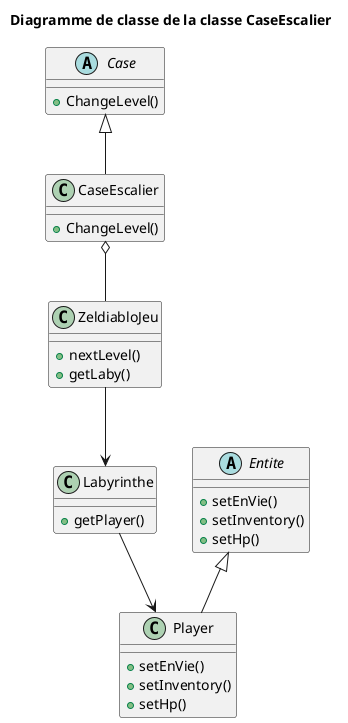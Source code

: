 @startuml

title Diagramme de classe de la classe CaseEscalier

abstract Case {
  + ChangeLevel()
}

class CaseEscalier {
  + ChangeLevel()
}

class ZeldiabloJeu {
  + nextLevel()
  + getLaby()
}

class Labyrinthe {
  + getPlayer()
}

abstract Entite {
  + setEnVie()
  + setInventory()
  + setHp()
}

class Player {
  + setEnVie()
  + setInventory()
  + setHp()
}

Case <|-- CaseEscalier
CaseEscalier o-- ZeldiabloJeu
ZeldiabloJeu --> Labyrinthe
Labyrinthe --> Player
Entite <|-- Player

@enduml